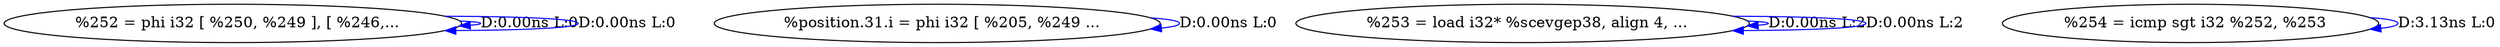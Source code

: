 digraph {
Node0x286e130[label="  %252 = phi i32 [ %250, %249 ], [ %246,..."];
Node0x286e130 -> Node0x286e130[label="D:0.00ns L:0",color=blue];
Node0x286e130 -> Node0x286e130[label="D:0.00ns L:0",color=blue];
Node0x286e210[label="  %position.31.i = phi i32 [ %205, %249 ..."];
Node0x286e210 -> Node0x286e210[label="D:0.00ns L:0",color=blue];
Node0x286e2f0[label="  %253 = load i32* %scevgep38, align 4, ..."];
Node0x286e2f0 -> Node0x286e2f0[label="D:0.00ns L:2",color=blue];
Node0x286e2f0 -> Node0x286e2f0[label="D:0.00ns L:2",color=blue];
Node0x286e3d0[label="  %254 = icmp sgt i32 %252, %253"];
Node0x286e3d0 -> Node0x286e3d0[label="D:3.13ns L:0",color=blue];
}
